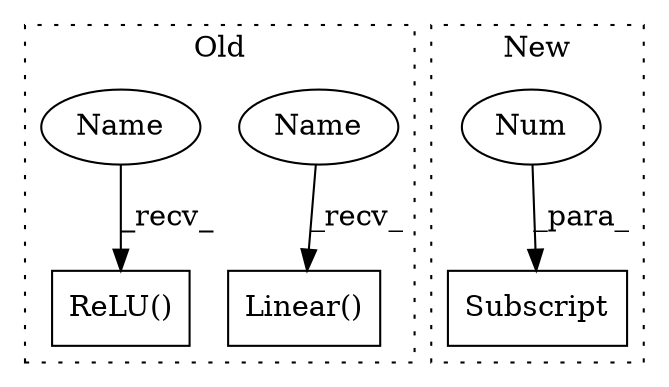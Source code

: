 digraph G {
subgraph cluster0 {
1 [label="ReLU()" a="75" s="3071" l="9" shape="box"];
3 [label="Linear()" a="75" s="3714,3759" l="10,1" shape="box"];
5 [label="Name" a="87" s="3714" l="2" shape="ellipse"];
6 [label="Name" a="87" s="3071" l="2" shape="ellipse"];
label = "Old";
style="dotted";
}
subgraph cluster1 {
2 [label="Subscript" a="63" s="2020,0" l="28,0" shape="box"];
4 [label="Num" a="76" s="2046" l="1" shape="ellipse"];
label = "New";
style="dotted";
}
4 -> 2 [label="_para_"];
5 -> 3 [label="_recv_"];
6 -> 1 [label="_recv_"];
}